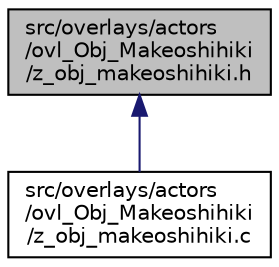 digraph "src/overlays/actors/ovl_Obj_Makeoshihiki/z_obj_makeoshihiki.h"
{
 // LATEX_PDF_SIZE
  edge [fontname="Helvetica",fontsize="10",labelfontname="Helvetica",labelfontsize="10"];
  node [fontname="Helvetica",fontsize="10",shape=record];
  Node1 [label="src/overlays/actors\l/ovl_Obj_Makeoshihiki\l/z_obj_makeoshihiki.h",height=0.2,width=0.4,color="black", fillcolor="grey75", style="filled", fontcolor="black",tooltip=" "];
  Node1 -> Node2 [dir="back",color="midnightblue",fontsize="10",style="solid",fontname="Helvetica"];
  Node2 [label="src/overlays/actors\l/ovl_Obj_Makeoshihiki\l/z_obj_makeoshihiki.c",height=0.2,width=0.4,color="black", fillcolor="white", style="filled",URL="$d4/d74/z__obj__makeoshihiki_8c.html",tooltip=" "];
}
